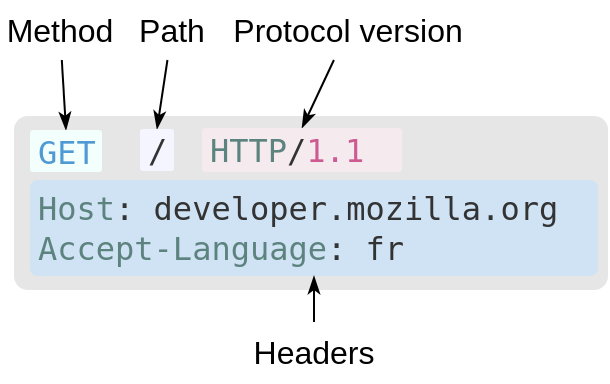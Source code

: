 <mxfile version="24.5.5" type="device">
  <diagram name="Page-1" id="UyZtxJjP1uzCAfTyy7LW">
    <mxGraphModel dx="1316" dy="587" grid="1" gridSize="10" guides="1" tooltips="1" connect="1" arrows="1" fold="1" page="1" pageScale="1" pageWidth="850" pageHeight="1100" math="0" shadow="0">
      <root>
        <mxCell id="0" />
        <mxCell id="1" parent="0" />
        <mxCell id="AfnDxBvoSPda0QVBZBlg-25" value="" style="text;html=1;align=left;verticalAlign=top;whiteSpace=wrap;rounded=1;fontFamily=Monospace;labelBackgroundColor=none;spacing=20;spacingLeft=5;spacingTop=0;fillColor=#E6E6E6;fontColor=#333333;strokeColor=none;arcSize=8;fontSize=16;fontStyle=0;shadow=0;shadowOffsetX=2;shadowOffsetY=2;shadowBlur=1;" vertex="1" parent="1">
          <mxGeometry x="37" y="78" width="297" height="87" as="geometry" />
        </mxCell>
        <mxCell id="AfnDxBvoSPda0QVBZBlg-26" style="rounded=1;orthogonalLoop=1;jettySize=auto;html=1;exitX=0.5;exitY=0;exitDx=0;exitDy=0;fontFamily=Helvetica;fontSize=12;fontColor=default;labelBackgroundColor=none;endArrow=none;endFill=0;startArrow=classicThin;startFill=1;shadow=0;shadowOffsetX=2;shadowOffsetY=2;shadowBlur=1;" edge="1" parent="1" source="AfnDxBvoSPda0QVBZBlg-33" target="AfnDxBvoSPda0QVBZBlg-27">
          <mxGeometry relative="1" as="geometry" />
        </mxCell>
        <mxCell id="AfnDxBvoSPda0QVBZBlg-27" value="&lt;div style=&quot;font-size: 16px;&quot;&gt;Method&lt;/div&gt;" style="text;html=1;align=center;verticalAlign=middle;whiteSpace=wrap;rounded=0;fontFamily=Helvetica;fontSize=16;fontColor=default;labelBackgroundColor=none;shadow=0;shadowOffsetX=2;shadowOffsetY=2;shadowBlur=1;" vertex="1" parent="1">
          <mxGeometry x="30" y="20" width="60" height="30" as="geometry" />
        </mxCell>
        <mxCell id="AfnDxBvoSPda0QVBZBlg-28" value="Path" style="text;html=1;align=center;verticalAlign=middle;whiteSpace=wrap;rounded=0;fontFamily=Helvetica;fontSize=16;fontColor=default;labelBackgroundColor=none;shadow=0;shadowOffsetX=2;shadowOffsetY=2;shadowBlur=1;" vertex="1" parent="1">
          <mxGeometry x="86" y="20" width="60" height="30" as="geometry" />
        </mxCell>
        <mxCell id="AfnDxBvoSPda0QVBZBlg-29" value="Protocol version" style="text;html=1;align=center;verticalAlign=middle;whiteSpace=wrap;rounded=0;fontFamily=Helvetica;fontSize=16;fontColor=default;labelBackgroundColor=none;shadow=0;shadowOffsetX=2;shadowOffsetY=2;shadowBlur=1;" vertex="1" parent="1">
          <mxGeometry x="143" y="20" width="122" height="30" as="geometry" />
        </mxCell>
        <mxCell id="AfnDxBvoSPda0QVBZBlg-30" value="&lt;div style=&quot;font-size: 16px;&quot;&gt;Headers&lt;/div&gt;" style="text;html=1;align=center;verticalAlign=middle;whiteSpace=wrap;rounded=0;fontFamily=Helvetica;fontSize=16;fontColor=default;labelBackgroundColor=none;shadow=0;shadowOffsetX=2;shadowOffsetY=2;shadowBlur=1;" vertex="1" parent="1">
          <mxGeometry x="157" y="181" width="60" height="30" as="geometry" />
        </mxCell>
        <mxCell id="AfnDxBvoSPda0QVBZBlg-31" style="rounded=1;orthogonalLoop=1;jettySize=auto;html=1;exitX=0.5;exitY=0;exitDx=0;exitDy=0;fontFamily=Helvetica;fontSize=12;fontColor=default;labelBackgroundColor=none;endArrow=none;endFill=0;startArrow=classicThin;startFill=1;shadow=0;shadowOffsetX=2;shadowOffsetY=2;shadowBlur=1;" edge="1" parent="1" source="AfnDxBvoSPda0QVBZBlg-34" target="AfnDxBvoSPda0QVBZBlg-28">
          <mxGeometry relative="1" as="geometry" />
        </mxCell>
        <mxCell id="AfnDxBvoSPda0QVBZBlg-32" style="rounded=1;orthogonalLoop=1;jettySize=auto;html=1;exitX=0.5;exitY=0;exitDx=0;exitDy=0;fontFamily=Helvetica;fontSize=12;fontColor=default;labelBackgroundColor=none;endArrow=none;endFill=0;startArrow=classicThin;startFill=1;shadow=0;shadowOffsetX=2;shadowOffsetY=2;shadowBlur=1;" edge="1" parent="1" source="AfnDxBvoSPda0QVBZBlg-35" target="AfnDxBvoSPda0QVBZBlg-29">
          <mxGeometry relative="1" as="geometry" />
        </mxCell>
        <mxCell id="AfnDxBvoSPda0QVBZBlg-33" value="&lt;p style=&quot;line-height: 100%;&quot;&gt;&lt;font style=&quot;font-size: 16px;&quot; color=&quot;#509ad4&quot;&gt;GET&lt;/font&gt;&lt;/p&gt;" style="text;html=1;align=left;verticalAlign=middle;rounded=1;fontFamily=Monospace;labelBackgroundColor=none;spacing=4;spacingLeft=0;spacingTop=0;fillColor=#F2FFFC;fontColor=#333333;strokeColor=none;arcSize=8;fontSize=16;fontStyle=0;shadow=0;shadowOffsetX=2;shadowOffsetY=2;shadowBlur=1;" vertex="1" parent="1">
          <mxGeometry x="45" y="85" width="36" height="21" as="geometry" />
        </mxCell>
        <mxCell id="AfnDxBvoSPda0QVBZBlg-34" value="&lt;p style=&quot;line-height: 100%;&quot;&gt;/&lt;/p&gt;" style="text;html=1;align=left;verticalAlign=middle;rounded=1;fontFamily=Monospace;labelBackgroundColor=none;spacing=4;spacingLeft=0;spacingTop=0;fillColor=#F5F5FF;fontColor=#333333;strokeColor=none;arcSize=8;fontSize=16;fontStyle=0;shadow=0;shadowOffsetX=2;shadowOffsetY=2;shadowBlur=1;" vertex="1" parent="1">
          <mxGeometry x="100" y="84.5" width="17" height="21" as="geometry" />
        </mxCell>
        <mxCell id="AfnDxBvoSPda0QVBZBlg-35" value="&lt;p style=&quot;line-height: 100%;&quot;&gt;&lt;font color=&quot;#5d837e&quot; style=&quot;font-size: 16px;&quot;&gt;HTTP&lt;/font&gt;/&lt;font color=&quot;#cd5b92&quot; style=&quot;font-size: 16px;&quot;&gt;1.1&lt;/font&gt;&lt;/p&gt;" style="text;html=1;align=left;verticalAlign=middle;rounded=1;fontFamily=Monospace;labelBackgroundColor=none;spacing=4;spacingLeft=0;spacingTop=0;fillColor=#F5EBEF;fontColor=#333333;strokeColor=none;arcSize=8;fontSize=16;fontStyle=0;shadow=0;shadowOffsetX=2;shadowOffsetY=2;shadowBlur=1;" vertex="1" parent="1">
          <mxGeometry x="131" y="84" width="100" height="22" as="geometry" />
        </mxCell>
        <mxCell id="AfnDxBvoSPda0QVBZBlg-36" value="&lt;div style=&quot;font-size: 16px;&quot;&gt;&lt;font color=&quot;#5d837e&quot; style=&quot;font-size: 16px;&quot;&gt;Host&lt;/font&gt;: developer.mozilla.org&lt;/div&gt;&lt;div style=&quot;font-size: 16px;&quot;&gt;&lt;font color=&quot;#5d837e&quot; style=&quot;font-size: 16px;&quot;&gt;Accept-Language&lt;/font&gt;: fr&lt;/div&gt;" style="text;html=1;align=left;verticalAlign=middle;whiteSpace=wrap;rounded=1;fontFamily=Monospace;labelBackgroundColor=none;spacing=4;spacingLeft=0;spacingTop=0;fillColor=#cfe3f5;fontColor=#333333;strokeColor=none;arcSize=8;fontSize=16;fontStyle=0;shadow=0;shadowOffsetX=2;shadowOffsetY=2;shadowBlur=1;" vertex="1" parent="1">
          <mxGeometry x="45" y="110" width="284" height="48" as="geometry" />
        </mxCell>
        <mxCell id="AfnDxBvoSPda0QVBZBlg-37" style="rounded=1;orthogonalLoop=1;jettySize=auto;html=1;exitX=0.5;exitY=1;exitDx=0;exitDy=0;fontFamily=Helvetica;fontSize=12;fontColor=default;labelBackgroundColor=none;endArrow=none;endFill=0;startArrow=classicThin;startFill=1;shadow=0;shadowOffsetX=2;shadowOffsetY=2;shadowBlur=1;entryX=0.5;entryY=0;entryDx=0;entryDy=0;" edge="1" parent="1" source="AfnDxBvoSPda0QVBZBlg-36" target="AfnDxBvoSPda0QVBZBlg-30">
          <mxGeometry relative="1" as="geometry">
            <mxPoint x="78" y="296" as="sourcePoint" />
            <mxPoint x="17" y="62" as="targetPoint" />
          </mxGeometry>
        </mxCell>
      </root>
    </mxGraphModel>
  </diagram>
</mxfile>
